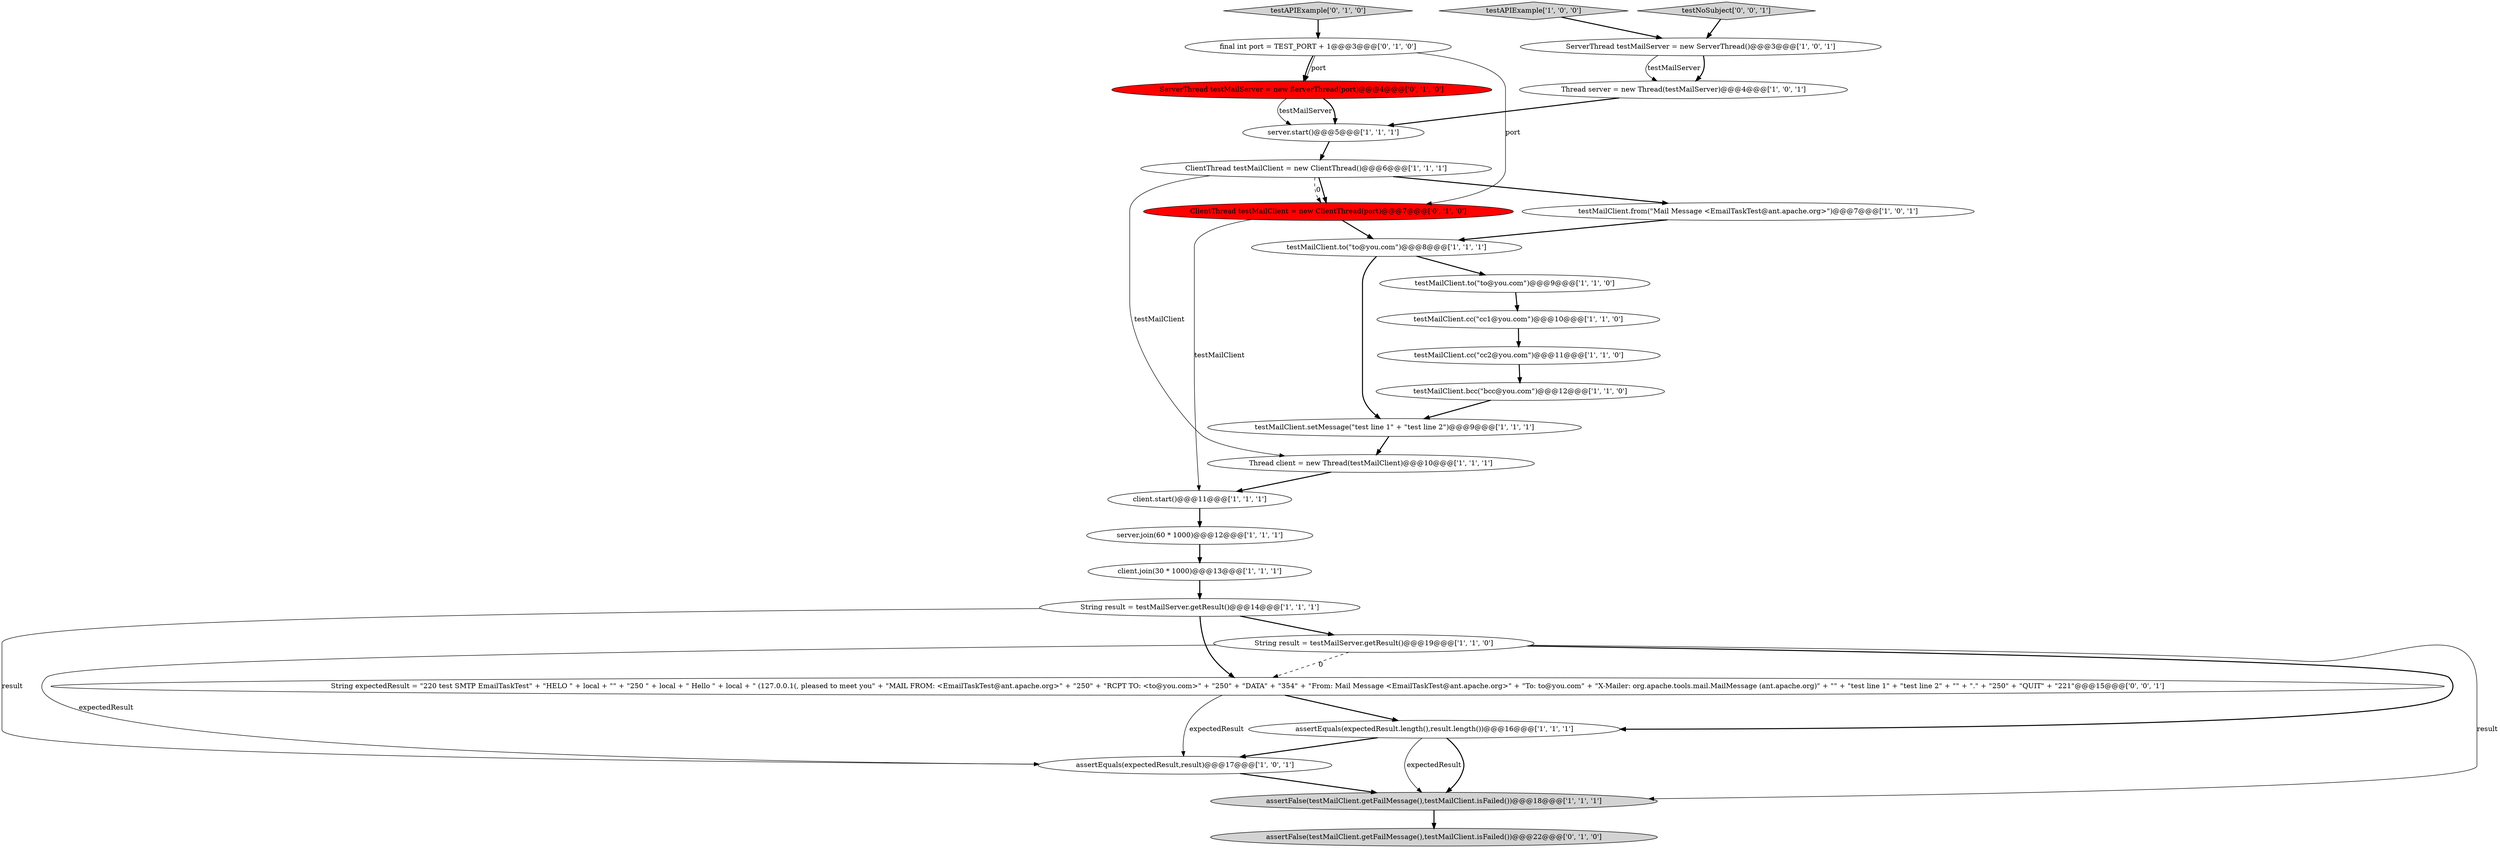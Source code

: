 digraph {
19 [style = filled, label = "testMailClient.cc(\"cc2@you.com\")@@@11@@@['1', '1', '0']", fillcolor = white, shape = ellipse image = "AAA0AAABBB1BBB"];
11 [style = filled, label = "testAPIExample['1', '0', '0']", fillcolor = lightgray, shape = diamond image = "AAA0AAABBB1BBB"];
25 [style = filled, label = "assertFalse(testMailClient.getFailMessage(),testMailClient.isFailed())@@@22@@@['0', '1', '0']", fillcolor = lightgray, shape = ellipse image = "AAA0AAABBB2BBB"];
9 [style = filled, label = "testMailClient.setMessage(\"test line 1\" + \"test line 2\")@@@9@@@['1', '1', '1']", fillcolor = white, shape = ellipse image = "AAA0AAABBB1BBB"];
16 [style = filled, label = "assertEquals(expectedResult,result)@@@17@@@['1', '0', '1']", fillcolor = white, shape = ellipse image = "AAA0AAABBB1BBB"];
17 [style = filled, label = "testMailClient.to(\"to@you.com\")@@@9@@@['1', '1', '0']", fillcolor = white, shape = ellipse image = "AAA0AAABBB1BBB"];
2 [style = filled, label = "String result = testMailServer.getResult()@@@19@@@['1', '1', '0']", fillcolor = white, shape = ellipse image = "AAA0AAABBB1BBB"];
15 [style = filled, label = "testMailClient.to(\"to@you.com\")@@@8@@@['1', '1', '1']", fillcolor = white, shape = ellipse image = "AAA0AAABBB1BBB"];
12 [style = filled, label = "client.join(30 * 1000)@@@13@@@['1', '1', '1']", fillcolor = white, shape = ellipse image = "AAA0AAABBB1BBB"];
5 [style = filled, label = "Thread client = new Thread(testMailClient)@@@10@@@['1', '1', '1']", fillcolor = white, shape = ellipse image = "AAA0AAABBB1BBB"];
24 [style = filled, label = "testAPIExample['0', '1', '0']", fillcolor = lightgray, shape = diamond image = "AAA0AAABBB2BBB"];
26 [style = filled, label = "String expectedResult = \"220 test SMTP EmailTaskTest\" + \"HELO \" + local + \"\" + \"250 \" + local + \" Hello \" + local + \" (127.0.0.1(, pleased to meet you\" + \"MAIL FROM: <EmailTaskTest@ant.apache.org>\" + \"250\" + \"RCPT TO: <to@you.com>\" + \"250\" + \"DATA\" + \"354\" + \"From: Mail Message <EmailTaskTest@ant.apache.org>\" + \"To: to@you.com\" + \"X-Mailer: org.apache.tools.mail.MailMessage (ant.apache.org)\" + \"\" + \"test line 1\" + \"test line 2\" + \"\" + \".\" + \"250\" + \"QUIT\" + \"221\"@@@15@@@['0', '0', '1']", fillcolor = white, shape = ellipse image = "AAA0AAABBB3BBB"];
21 [style = filled, label = "final int port = TEST_PORT + 1@@@3@@@['0', '1', '0']", fillcolor = white, shape = ellipse image = "AAA0AAABBB2BBB"];
13 [style = filled, label = "assertEquals(expectedResult.length(),result.length())@@@16@@@['1', '1', '1']", fillcolor = white, shape = ellipse image = "AAA0AAABBB1BBB"];
18 [style = filled, label = "Thread server = new Thread(testMailServer)@@@4@@@['1', '0', '1']", fillcolor = white, shape = ellipse image = "AAA0AAABBB1BBB"];
3 [style = filled, label = "testMailClient.cc(\"cc1@you.com\")@@@10@@@['1', '1', '0']", fillcolor = white, shape = ellipse image = "AAA0AAABBB1BBB"];
7 [style = filled, label = "server.start()@@@5@@@['1', '1', '1']", fillcolor = white, shape = ellipse image = "AAA0AAABBB1BBB"];
0 [style = filled, label = "assertFalse(testMailClient.getFailMessage(),testMailClient.isFailed())@@@18@@@['1', '1', '1']", fillcolor = lightgray, shape = ellipse image = "AAA0AAABBB1BBB"];
6 [style = filled, label = "String result = testMailServer.getResult()@@@14@@@['1', '1', '1']", fillcolor = white, shape = ellipse image = "AAA0AAABBB1BBB"];
1 [style = filled, label = "server.join(60 * 1000)@@@12@@@['1', '1', '1']", fillcolor = white, shape = ellipse image = "AAA0AAABBB1BBB"];
4 [style = filled, label = "ServerThread testMailServer = new ServerThread()@@@3@@@['1', '0', '1']", fillcolor = white, shape = ellipse image = "AAA0AAABBB1BBB"];
23 [style = filled, label = "ServerThread testMailServer = new ServerThread(port)@@@4@@@['0', '1', '0']", fillcolor = red, shape = ellipse image = "AAA1AAABBB2BBB"];
14 [style = filled, label = "ClientThread testMailClient = new ClientThread()@@@6@@@['1', '1', '1']", fillcolor = white, shape = ellipse image = "AAA0AAABBB1BBB"];
27 [style = filled, label = "testNoSubject['0', '0', '1']", fillcolor = lightgray, shape = diamond image = "AAA0AAABBB3BBB"];
20 [style = filled, label = "testMailClient.bcc(\"bcc@you.com\")@@@12@@@['1', '1', '0']", fillcolor = white, shape = ellipse image = "AAA0AAABBB1BBB"];
22 [style = filled, label = "ClientThread testMailClient = new ClientThread(port)@@@7@@@['0', '1', '0']", fillcolor = red, shape = ellipse image = "AAA1AAABBB2BBB"];
10 [style = filled, label = "client.start()@@@11@@@['1', '1', '1']", fillcolor = white, shape = ellipse image = "AAA0AAABBB1BBB"];
8 [style = filled, label = "testMailClient.from(\"Mail Message <EmailTaskTest@ant.apache.org>\")@@@7@@@['1', '0', '1']", fillcolor = white, shape = ellipse image = "AAA0AAABBB1BBB"];
5->10 [style = bold, label=""];
16->0 [style = bold, label=""];
22->15 [style = bold, label=""];
2->0 [style = solid, label="result"];
13->0 [style = solid, label="expectedResult"];
8->15 [style = bold, label=""];
6->26 [style = bold, label=""];
20->9 [style = bold, label=""];
19->20 [style = bold, label=""];
11->4 [style = bold, label=""];
14->22 [style = bold, label=""];
14->22 [style = dashed, label="0"];
4->18 [style = bold, label=""];
12->6 [style = bold, label=""];
21->23 [style = solid, label="port"];
13->16 [style = bold, label=""];
26->13 [style = bold, label=""];
2->13 [style = bold, label=""];
7->14 [style = bold, label=""];
6->2 [style = bold, label=""];
26->16 [style = solid, label="expectedResult"];
2->16 [style = solid, label="expectedResult"];
15->17 [style = bold, label=""];
21->22 [style = solid, label="port"];
27->4 [style = bold, label=""];
3->19 [style = bold, label=""];
24->21 [style = bold, label=""];
0->25 [style = bold, label=""];
6->16 [style = solid, label="result"];
22->10 [style = solid, label="testMailClient"];
23->7 [style = solid, label="testMailServer"];
15->9 [style = bold, label=""];
1->12 [style = bold, label=""];
17->3 [style = bold, label=""];
9->5 [style = bold, label=""];
14->8 [style = bold, label=""];
23->7 [style = bold, label=""];
2->26 [style = dashed, label="0"];
18->7 [style = bold, label=""];
14->5 [style = solid, label="testMailClient"];
10->1 [style = bold, label=""];
4->18 [style = solid, label="testMailServer"];
13->0 [style = bold, label=""];
21->23 [style = bold, label=""];
}
